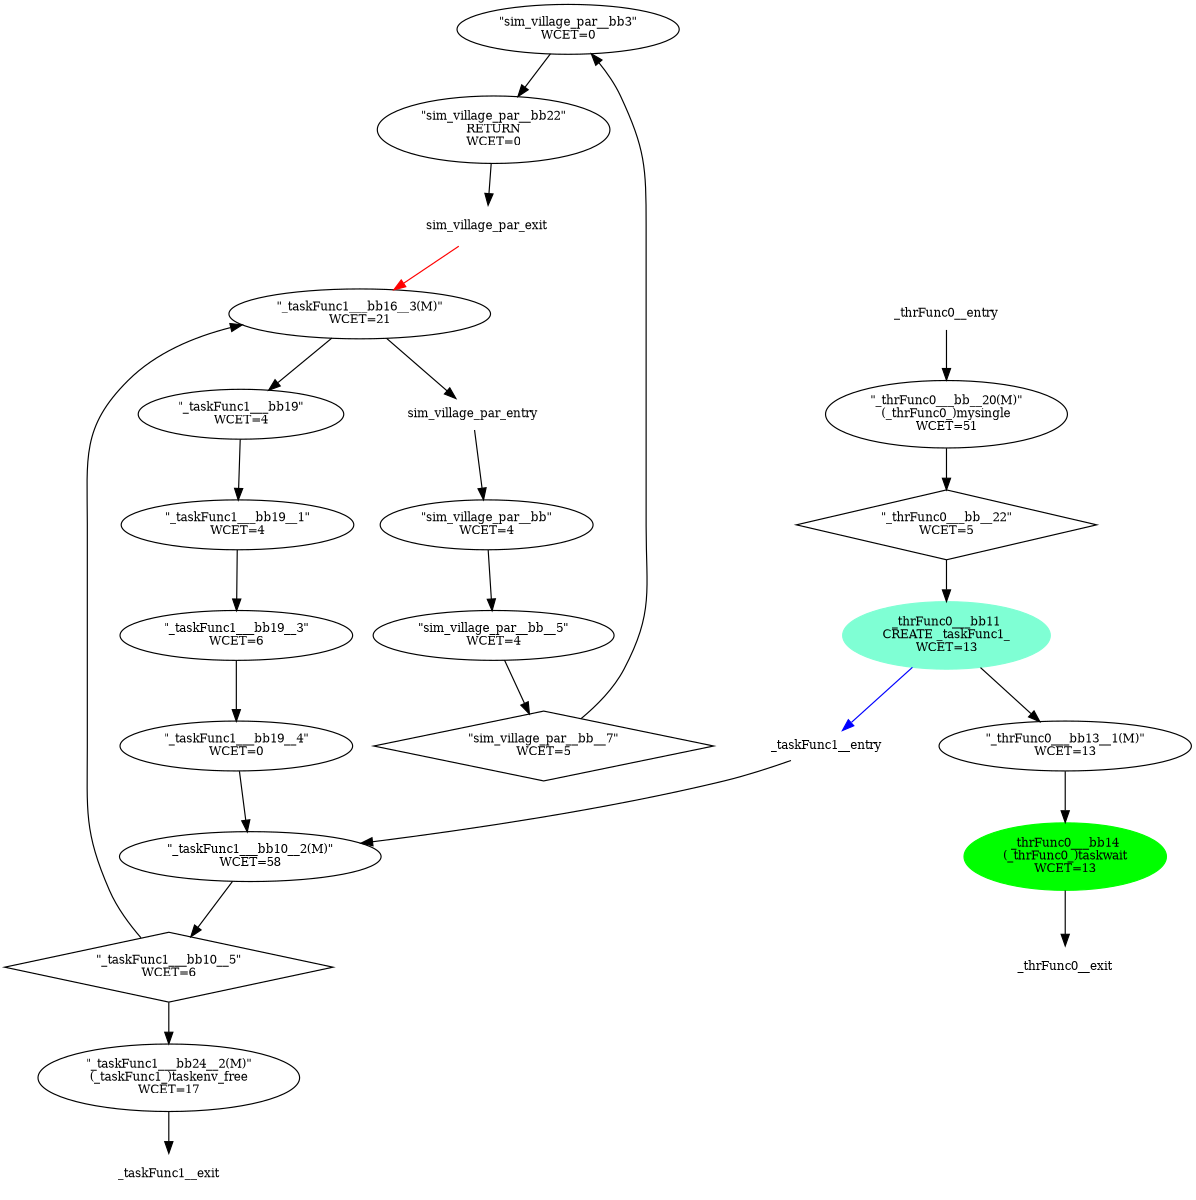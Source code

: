 strict digraph "CFG" {
fontsize=10;
orientation="portrait";
rankdir="TB";
size="10,8";
sim_village_par__bb3 [fontsize=10, label="\"sim_village_par__bb3\"\nWCET=0", width="0.01"];
sim_village_par_exit [color="white", fontsize=10, label="sim_village_par_exit", width="0.01"];
sim_village_par__bb22 [fontsize=10, label="\"sim_village_par__bb22\"\nRETURN\nWCET=0", width="0.01"];
sim_village_par_entry [color="white", fontsize=10, height="0.01", label="sim_village_par_entry", width="0.01"];
sim_village_par__bb [fontsize=10, label="\"sim_village_par__bb\"\nWCET=4", width="0.01"];
sim_village_par__bb__5 [fontsize=10, label="\"sim_village_par__bb__5\"\nWCET=4", width="0.01"];
sim_village_par__bb__7 [fontsize=10, label="\"sim_village_par__bb__7\"\nWCET=5", shape=diamond, width="0.01"];
_thrFunc0___bb14 [color=green, fontsize=10, label="_thrFunc0___bb14\n(_thrFunc0_)taskwait\nWCET=13", style=filled, width="0.01"];
_thrFunc0___bb__22 [fontsize=10, label="\"_thrFunc0___bb__22\"\nWCET=5", shape=diamond, width="0.01"];
_thrFunc0___bb13__1 [fontsize=10, label="\"_thrFunc0___bb13__1(M)\"\nWCET=13", width="0.01"];
_thrFunc0___bb11 [color=aquamarine, fontsize=10, label="_thrFunc0___bb11\nCREATE _taskFunc1_\nWCET=13", style=filled, width="0.01"];
_thrFunc0__exit [color="white", fontsize=10, label="_thrFunc0__exit", width="0.01"];
_thrFunc0___bb__20 [fontsize=10, label="\"_thrFunc0___bb__20(M)\"\n(_thrFunc0_)mysingle\nWCET=51", width="0.01"];
_thrFunc0__entry [color="white", fontsize=10, height="0.01", label="_thrFunc0__entry", width="0.01"];
_taskFunc1___bb16__3 [fontsize=10, label="\"_taskFunc1___bb16__3(M)\"\nWCET=21", width="0.01"];
_taskFunc1___bb19__1 [fontsize=10, label="\"_taskFunc1___bb19__1\"\nWCET=4", width="0.01"];
_taskFunc1__exit [color="white", fontsize=10, label="_taskFunc1__exit", width="0.01"];
_taskFunc1__entry [color="white", fontsize=10, height="0.01", label="_taskFunc1__entry", width="0.01"];
_taskFunc1___bb10__2 [fontsize=10, label="\"_taskFunc1___bb10__2(M)\"\nWCET=58", width="0.01"];
_taskFunc1___bb19 [fontsize=10, label="\"_taskFunc1___bb19\"\nWCET=4", width="0.01"];
_taskFunc1___bb19__4 [fontsize=10, label="\"_taskFunc1___bb19__4\"\nWCET=0", width="0.01"];
_taskFunc1___bb19__3 [fontsize=10, label="\"_taskFunc1___bb19__3\"\nWCET=6", width="0.01"];
_taskFunc1___bb10__5 [fontsize=10, label="\"_taskFunc1___bb10__5\"\nWCET=6", shape=diamond, width="0.01"];
_taskFunc1___bb24__2 [fontsize=10, label="\"_taskFunc1___bb24__2(M)\"\n(_taskFunc1_)taskenv_free\nWCET=17", width="0.01"];
sim_village_par__bb3 -> sim_village_par__bb22;
sim_village_par_exit -> _taskFunc1___bb16__3  [color=red];
sim_village_par__bb22 -> sim_village_par_exit;
sim_village_par_entry -> sim_village_par__bb;
sim_village_par__bb -> sim_village_par__bb__5;
sim_village_par__bb__5 -> sim_village_par__bb__7;
sim_village_par__bb__7 -> sim_village_par__bb3;
_thrFunc0___bb14 -> _thrFunc0__exit;
_thrFunc0___bb__22 -> _thrFunc0___bb11;
_thrFunc0___bb13__1 -> _thrFunc0___bb14;
_thrFunc0___bb11 -> _taskFunc1__entry  [color=blue];
_thrFunc0___bb11 -> _thrFunc0___bb13__1;
_thrFunc0___bb__20 -> _thrFunc0___bb__22;
_thrFunc0__entry -> _thrFunc0___bb__20;
_taskFunc1___bb16__3 -> _taskFunc1___bb19;
_taskFunc1___bb16__3 -> sim_village_par_entry;
_taskFunc1___bb19__1 -> _taskFunc1___bb19__3;
_taskFunc1__entry -> _taskFunc1___bb10__2;
_taskFunc1___bb10__2 -> _taskFunc1___bb10__5;
_taskFunc1___bb19 -> _taskFunc1___bb19__1;
_taskFunc1___bb19__4 -> _taskFunc1___bb10__2;
_taskFunc1___bb19__3 -> _taskFunc1___bb19__4;
_taskFunc1___bb10__5 -> _taskFunc1___bb24__2;
_taskFunc1___bb10__5 -> _taskFunc1___bb16__3;
_taskFunc1___bb24__2 -> _taskFunc1__exit;
}
